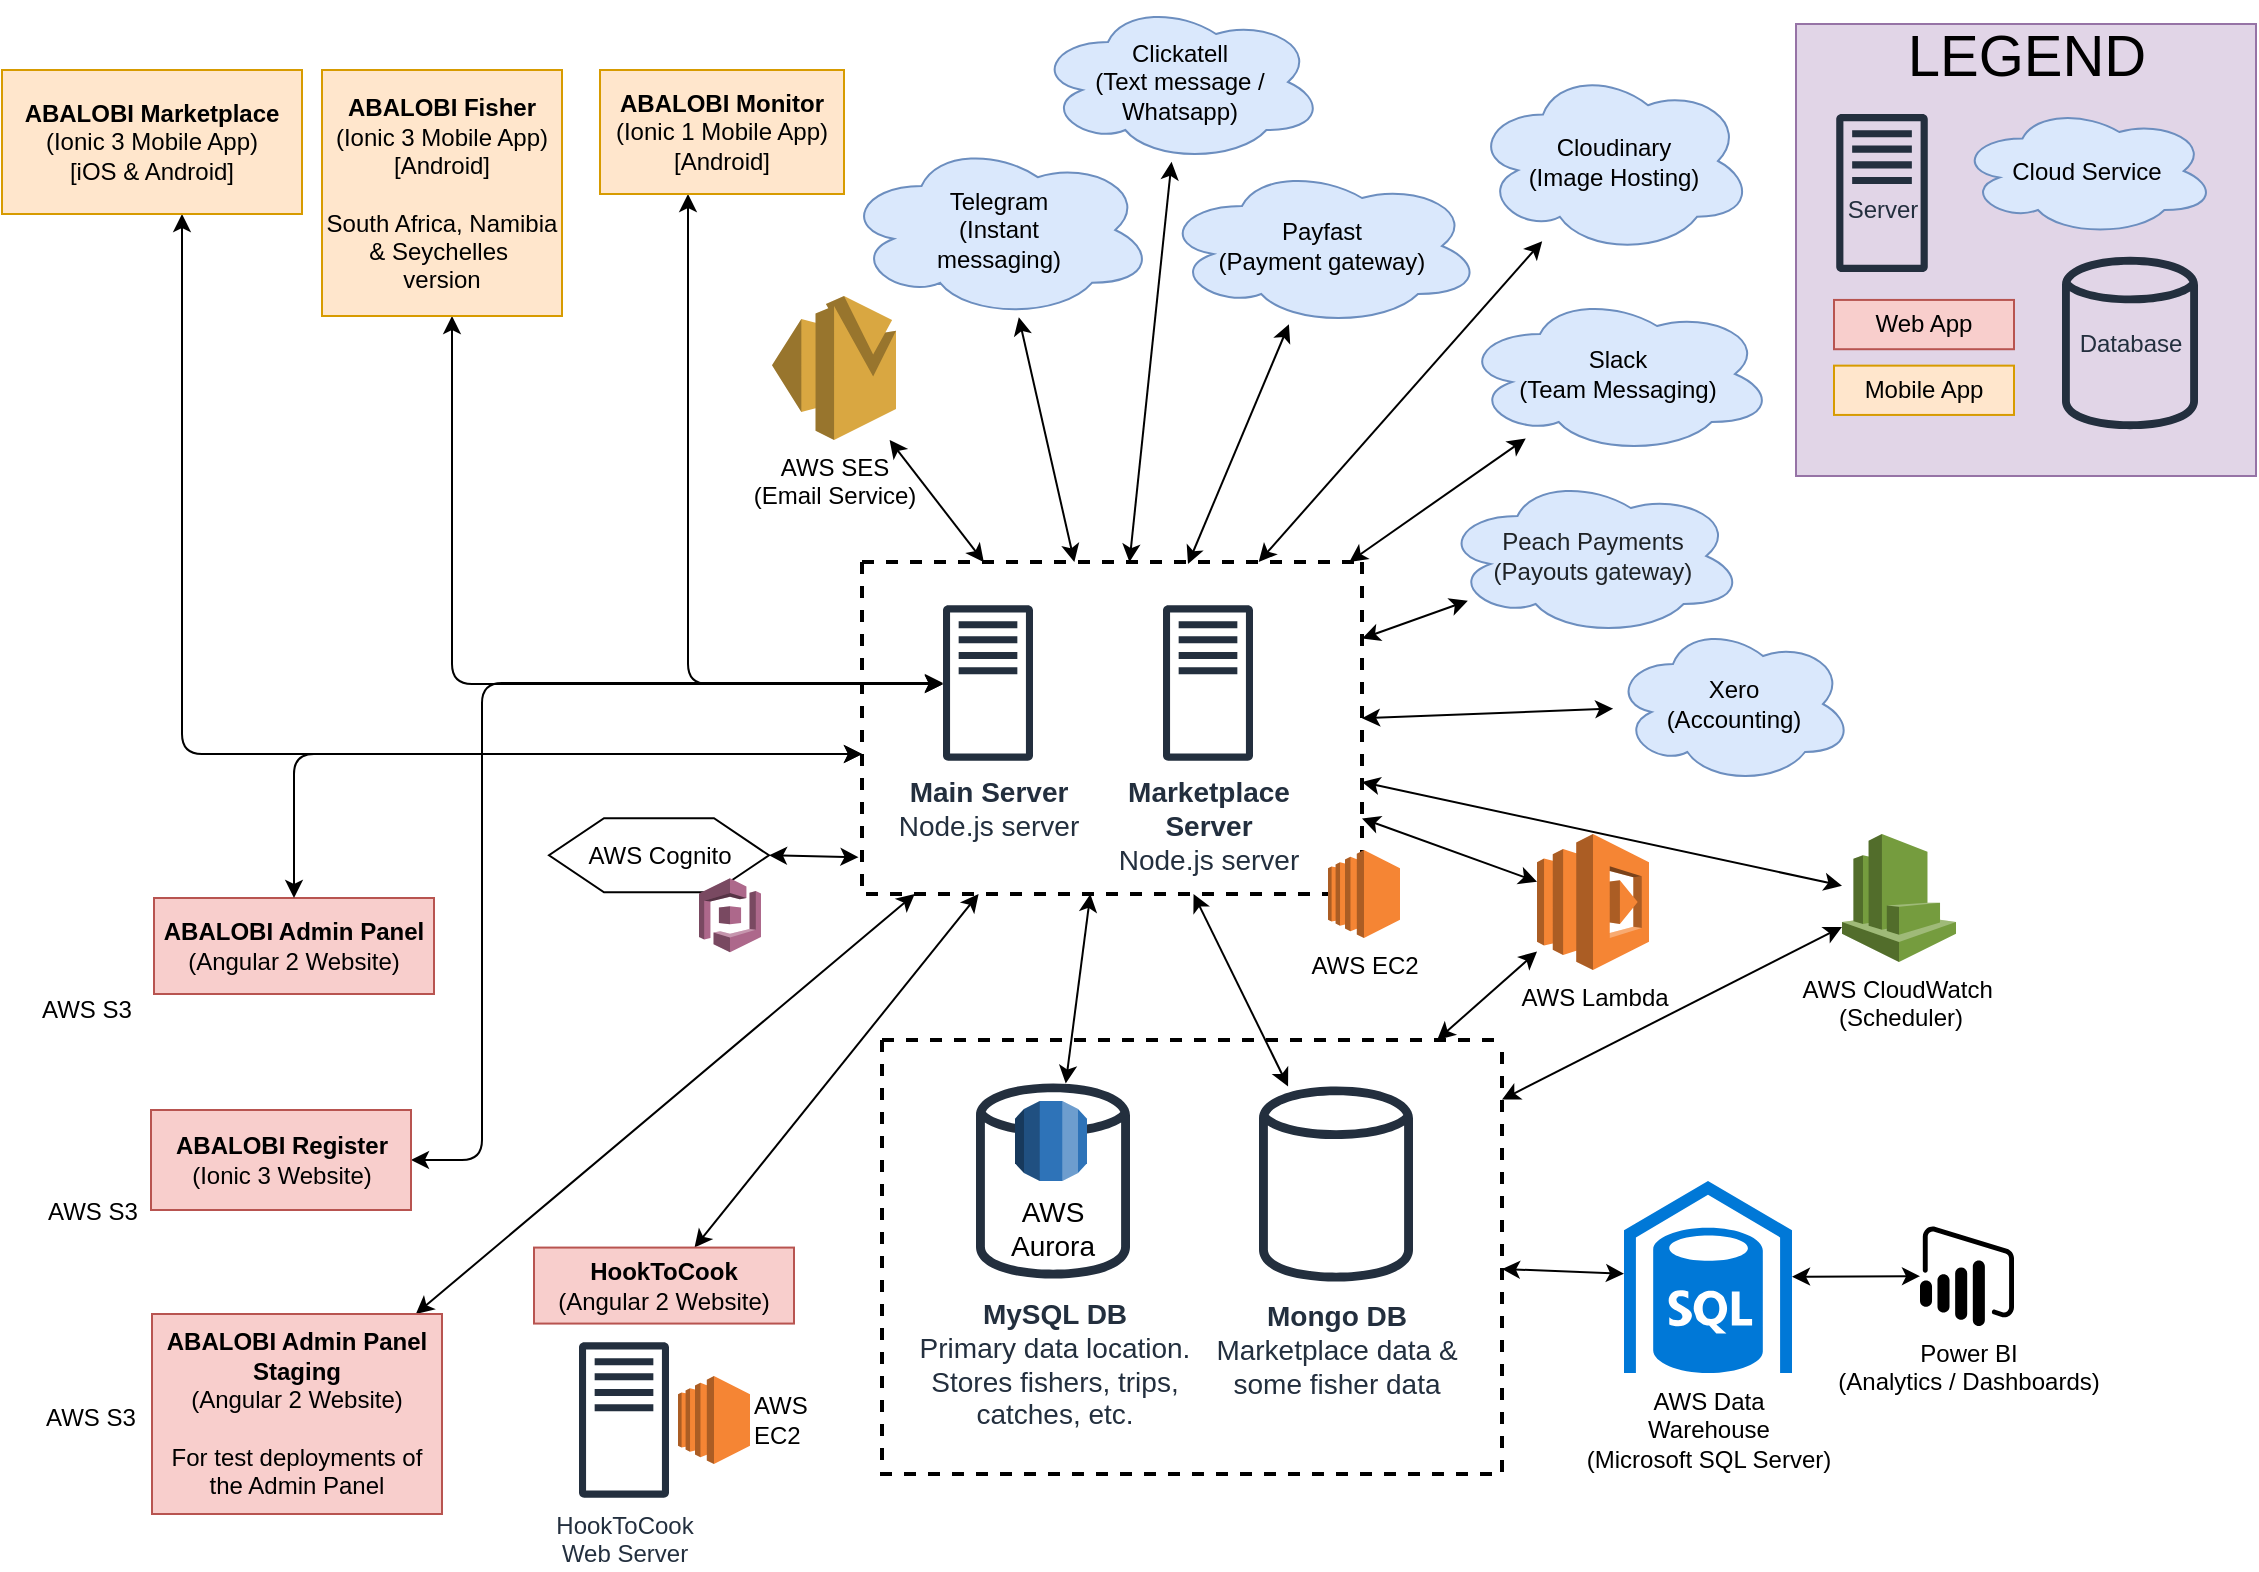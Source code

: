 <mxfile version="12.1.1" type="google" pages="1"><diagram id="f-h6Tbqm0O5GNlUeZ7rV" name="Page-1"><mxGraphModel dx="1422" dy="806" grid="1" gridSize="10" guides="1" tooltips="1" connect="1" arrows="1" fold="1" page="1" pageScale="1" pageWidth="1169" pageHeight="827" math="0" shadow="0"><root><mxCell id="qrlBUMnGv3hWM6R0HwUq-0"/><mxCell id="qrlBUMnGv3hWM6R0HwUq-1" parent="qrlBUMnGv3hWM6R0HwUq-0"/><mxCell id="EouqyniER2i-Be2wSCpQ-0" value="" style="group" parent="qrlBUMnGv3hWM6R0HwUq-1" vertex="1" connectable="0"><mxGeometry x="917" y="21" width="230" height="230" as="geometry"/></mxCell><mxCell id="EouqyniER2i-Be2wSCpQ-1" value="" style="rounded=0;whiteSpace=wrap;html=1;fillColor=#e1d5e7;strokeColor=#9673a6;" parent="EouqyniER2i-Be2wSCpQ-0" vertex="1"><mxGeometry y="4" width="230" height="226" as="geometry"/></mxCell><mxCell id="EouqyniER2i-Be2wSCpQ-5" value="Web App" style="rounded=0;whiteSpace=wrap;html=1;fillColor=#f8cecc;strokeColor=#b85450;" parent="EouqyniER2i-Be2wSCpQ-0" vertex="1"><mxGeometry x="19" y="141.964" width="90" height="24.643" as="geometry"/></mxCell><mxCell id="EouqyniER2i-Be2wSCpQ-6" value="Mobile App" style="rounded=0;whiteSpace=wrap;html=1;fillColor=#ffe6cc;strokeColor=#d79b00;" parent="EouqyniER2i-Be2wSCpQ-0" vertex="1"><mxGeometry x="19" y="174.821" width="90" height="24.643" as="geometry"/></mxCell><mxCell id="EouqyniER2i-Be2wSCpQ-7" value="Cloud Service" style="ellipse;shape=cloud;whiteSpace=wrap;html=1;fillColor=#dae8fc;strokeColor=#6c8ebf;" parent="EouqyniER2i-Be2wSCpQ-0" vertex="1"><mxGeometry x="81" y="45" width="129" height="65" as="geometry"/></mxCell><mxCell id="EouqyniER2i-Be2wSCpQ-8" value="LEGEND" style="text;html=1;strokeColor=none;fillColor=none;align=center;verticalAlign=middle;whiteSpace=wrap;fontSize=29;" parent="EouqyniER2i-Be2wSCpQ-0" vertex="1"><mxGeometry x="1" width="229" height="40.692" as="geometry"/></mxCell><mxCell id="EouqyniER2i-Be2wSCpQ-9" style="edgeStyle=orthogonalEdgeStyle;rounded=0;comic=0;html=1;exitX=0.25;exitY=0;entryX=0.25;entryY=0;shadow=0;startArrow=none;startFill=0;endArrow=none;endFill=0;jettySize=auto;orthogonalLoop=1;" parent="EouqyniER2i-Be2wSCpQ-0" source="EouqyniER2i-Be2wSCpQ-6" target="EouqyniER2i-Be2wSCpQ-6" edge="1"><mxGeometry relative="1" as="geometry"/></mxCell><mxCell id="XU6hAc2Qeo5tiOg--oHJ-12" value="&lt;br style=&quot;font-size: 12px;&quot;&gt;Server" style="outlineConnect=0;fontColor=#232F3E;gradientColor=none;fillColor=#232F3E;strokeColor=none;dashed=0;verticalLabelPosition=middle;verticalAlign=middle;align=center;html=1;fontSize=12;fontStyle=0;aspect=fixed;pointerEvents=1;shape=mxgraph.aws4.traditional_server;labelPosition=center;" parent="EouqyniER2i-Be2wSCpQ-0" vertex="1"><mxGeometry x="20" y="49" width="46" height="79" as="geometry"/></mxCell><mxCell id="XU6hAc2Qeo5tiOg--oHJ-31" value="Database" style="outlineConnect=0;fontColor=#232F3E;gradientColor=none;fillColor=#232F3E;strokeColor=none;dashed=0;verticalLabelPosition=middle;verticalAlign=middle;align=center;html=1;fontSize=12;fontStyle=0;aspect=fixed;pointerEvents=1;shape=mxgraph.aws4.generic_database;labelPosition=center;" parent="EouqyniER2i-Be2wSCpQ-0" vertex="1"><mxGeometry x="133" y="119" width="68" height="89" as="geometry"/></mxCell><mxCell id="ZC65TG8kXfFfZp8M1K-6-7" style="edgeStyle=none;rounded=1;orthogonalLoop=1;jettySize=auto;html=1;startArrow=classic;startFill=1;fontSize=14;" parent="qrlBUMnGv3hWM6R0HwUq-1" source="ivLaNfR0xUfEuqj1llC8-3" target="Xu-W26zA5uUnD1tafYUA-11" edge="1"><mxGeometry relative="1" as="geometry"/></mxCell><mxCell id="ZC65TG8kXfFfZp8M1K-6-8" style="edgeStyle=none;rounded=1;orthogonalLoop=1;jettySize=auto;html=1;startArrow=classic;startFill=1;fontSize=14;" parent="qrlBUMnGv3hWM6R0HwUq-1" source="ivLaNfR0xUfEuqj1llC8-3" target="Xu-W26zA5uUnD1tafYUA-8" edge="1"><mxGeometry relative="1" as="geometry"/></mxCell><mxCell id="ZC65TG8kXfFfZp8M1K-6-9" style="edgeStyle=none;rounded=1;orthogonalLoop=1;jettySize=auto;html=1;startArrow=classic;startFill=1;fontSize=14;" parent="qrlBUMnGv3hWM6R0HwUq-1" source="ivLaNfR0xUfEuqj1llC8-3" target="Xu-W26zA5uUnD1tafYUA-10" edge="1"><mxGeometry relative="1" as="geometry"/></mxCell><mxCell id="ivLaNfR0xUfEuqj1llC8-8" style="edgeStyle=orthogonalEdgeStyle;rounded=1;orthogonalLoop=1;jettySize=auto;html=1;startArrow=classic;startFill=1;fontSize=14;" parent="qrlBUMnGv3hWM6R0HwUq-1" source="Xu-W26zA5uUnD1tafYUA-0" target="GeLWbxCdzyzJVX9IOjc0-0" edge="1"><mxGeometry relative="1" as="geometry"><Array as="points"><mxPoint x="245" y="355"/></Array></mxGeometry></mxCell><mxCell id="Xu-W26zA5uUnD1tafYUA-0" value="&lt;b&gt;ABALOBI Fisher&lt;/b&gt;&lt;br&gt;(Ionic 3 Mobile App)&lt;br&gt;[Android]&lt;br&gt;&lt;br&gt;South Africa, Namibia &amp;amp; Seychelles&amp;nbsp; &lt;br&gt;version" style="rounded=0;whiteSpace=wrap;html=1;fillColor=#ffe6cc;strokeColor=#d79b00;" parent="qrlBUMnGv3hWM6R0HwUq-1" vertex="1"><mxGeometry x="180" y="48" width="120" height="123" as="geometry"/></mxCell><mxCell id="ivLaNfR0xUfEuqj1llC8-15" style="rounded=1;orthogonalLoop=1;jettySize=auto;html=1;startArrow=classic;startFill=1;fontSize=14;" parent="qrlBUMnGv3hWM6R0HwUq-1" source="Xu-W26zA5uUnD1tafYUA-1" target="ivLaNfR0xUfEuqj1llC8-3" edge="1"><mxGeometry relative="1" as="geometry"/></mxCell><mxCell id="ivLaNfR0xUfEuqj1llC8-16" style="rounded=1;orthogonalLoop=1;jettySize=auto;html=1;startArrow=classic;startFill=1;fontSize=14;exitX=1;exitY=0.5;exitDx=0;exitDy=0;entryX=-0.007;entryY=0.889;entryDx=0;entryDy=0;entryPerimeter=0;" parent="qrlBUMnGv3hWM6R0HwUq-1" source="EouqyniER2i-Be2wSCpQ-2" target="ivLaNfR0xUfEuqj1llC8-3" edge="1"><mxGeometry relative="1" as="geometry"><mxPoint x="534.5" y="374" as="targetPoint"/></mxGeometry></mxCell><mxCell id="Xu-W26zA5uUnD1tafYUA-2" value="&lt;b&gt;ABALOBI Admin Panel&lt;/b&gt;&lt;br&gt;(Angular 2&amp;nbsp;Website)" style="rounded=0;whiteSpace=wrap;html=1;fillColor=#f8cecc;strokeColor=#b85450;" parent="qrlBUMnGv3hWM6R0HwUq-1" vertex="1"><mxGeometry x="96" y="462" width="140" height="48" as="geometry"/></mxCell><mxCell id="XU6hAc2Qeo5tiOg--oHJ-8" style="edgeStyle=elbowEdgeStyle;rounded=1;orthogonalLoop=1;jettySize=auto;html=1;startArrow=classic;startFill=1;fontSize=14;" parent="qrlBUMnGv3hWM6R0HwUq-1" source="Xu-W26zA5uUnD1tafYUA-3" target="GeLWbxCdzyzJVX9IOjc0-0" edge="1"><mxGeometry relative="1" as="geometry"><Array as="points"><mxPoint x="260" y="480"/><mxPoint x="260" y="450"/><mxPoint x="375.5" y="424"/></Array></mxGeometry></mxCell><mxCell id="Xu-W26zA5uUnD1tafYUA-3" value="&lt;b&gt;ABALOBI Register&lt;/b&gt;&lt;br&gt;(Ionic 3 Website)" style="rounded=0;whiteSpace=wrap;html=1;fillColor=#f8cecc;strokeColor=#b85450;" parent="qrlBUMnGv3hWM6R0HwUq-1" vertex="1"><mxGeometry x="94.5" y="568" width="130" height="50" as="geometry"/></mxCell><mxCell id="ivLaNfR0xUfEuqj1llC8-14" style="edgeStyle=orthogonalEdgeStyle;rounded=1;orthogonalLoop=1;jettySize=auto;html=1;startArrow=classic;startFill=1;fontSize=14;" parent="qrlBUMnGv3hWM6R0HwUq-1" source="Xu-W26zA5uUnD1tafYUA-5" target="GeLWbxCdzyzJVX9IOjc0-0" edge="1"><mxGeometry relative="1" as="geometry"><Array as="points"><mxPoint x="363" y="355"/></Array></mxGeometry></mxCell><mxCell id="Xu-W26zA5uUnD1tafYUA-5" value="&lt;b&gt;ABALOBI Monitor&lt;/b&gt;&lt;br&gt;(Ionic 1 Mobile App)&lt;br&gt;[Android]" style="rounded=0;whiteSpace=wrap;html=1;fillColor=#ffe6cc;strokeColor=#d79b00;" parent="qrlBUMnGv3hWM6R0HwUq-1" vertex="1"><mxGeometry x="319" y="48" width="122" height="62" as="geometry"/></mxCell><mxCell id="n1cHA6rUaehbRqcjMFJX-1" value="" style="rounded=0;orthogonalLoop=1;jettySize=auto;html=1;exitX=0.652;exitY=0.006;exitDx=0;exitDy=0;exitPerimeter=0;startArrow=classic;startFill=1;" edge="1" parent="qrlBUMnGv3hWM6R0HwUq-1" source="ivLaNfR0xUfEuqj1llC8-3" target="n1cHA6rUaehbRqcjMFJX-0"><mxGeometry relative="1" as="geometry"/></mxCell><mxCell id="Xu-W26zA5uUnD1tafYUA-8" value="Clickatell&lt;br&gt;(Text message / Whatsapp)" style="ellipse;shape=cloud;whiteSpace=wrap;html=1;fillColor=#dae8fc;strokeColor=#6c8ebf;" parent="qrlBUMnGv3hWM6R0HwUq-1" vertex="1"><mxGeometry x="537" y="14" width="144" height="80" as="geometry"/></mxCell><mxCell id="n1cHA6rUaehbRqcjMFJX-0" value="Payfast &lt;br&gt;(Payment gateway)" style="ellipse;shape=cloud;whiteSpace=wrap;html=1;fillColor=#dae8fc;strokeColor=#6c8ebf;" vertex="1" parent="qrlBUMnGv3hWM6R0HwUq-1"><mxGeometry x="600" y="96" width="160" height="80" as="geometry"/></mxCell><mxCell id="n1cHA6rUaehbRqcjMFJX-5" value="" style="edgeStyle=none;rounded=0;orthogonalLoop=1;jettySize=auto;html=1;startArrow=classic;startFill=1;" edge="1" parent="qrlBUMnGv3hWM6R0HwUq-1" source="ivLaNfR0xUfEuqj1llC8-3" target="n1cHA6rUaehbRqcjMFJX-4"><mxGeometry relative="1" as="geometry"/></mxCell><mxCell id="Xu-W26zA5uUnD1tafYUA-9" value="Xero&lt;br&gt;(Accounting)" style="ellipse;shape=cloud;whiteSpace=wrap;html=1;fillColor=#dae8fc;strokeColor=#6c8ebf;" parent="qrlBUMnGv3hWM6R0HwUq-1" vertex="1"><mxGeometry x="825.5" y="325" width="120" height="80" as="geometry"/></mxCell><mxCell id="n1cHA6rUaehbRqcjMFJX-4" value="&lt;span style=&quot;color: rgb(31 , 35 , 38) ; text-align: left&quot;&gt;&lt;font style=&quot;font-size: 12px&quot;&gt;Peach Payments&lt;br&gt;(Payouts gateway)&lt;/font&gt;&lt;br&gt;&lt;/span&gt;" style="ellipse;shape=cloud;whiteSpace=wrap;html=1;fillColor=#dae8fc;strokeColor=#6c8ebf;" vertex="1" parent="qrlBUMnGv3hWM6R0HwUq-1"><mxGeometry x="740" y="251" width="151" height="80" as="geometry"/></mxCell><mxCell id="Xu-W26zA5uUnD1tafYUA-10" value="Slack&lt;br&gt;(Team Messaging)" style="ellipse;shape=cloud;whiteSpace=wrap;html=1;fillColor=#dae8fc;strokeColor=#6c8ebf;" parent="qrlBUMnGv3hWM6R0HwUq-1" vertex="1"><mxGeometry x="750" y="160" width="156" height="80" as="geometry"/></mxCell><mxCell id="Xu-W26zA5uUnD1tafYUA-11" value="Telegram&lt;br&gt;(Instant &lt;br&gt;messaging)" style="ellipse;shape=cloud;whiteSpace=wrap;html=1;fillColor=#dae8fc;strokeColor=#6c8ebf;" parent="qrlBUMnGv3hWM6R0HwUq-1" vertex="1"><mxGeometry x="441" y="84" width="155" height="88" as="geometry"/></mxCell><mxCell id="ivLaNfR0xUfEuqj1llC8-4" style="edgeStyle=none;rounded=1;orthogonalLoop=1;jettySize=auto;html=1;startArrow=classic;startFill=1;fontSize=14;" parent="qrlBUMnGv3hWM6R0HwUq-1" source="ivLaNfR0xUfEuqj1llC8-3" target="Xu-W26zA5uUnD1tafYUA-9" edge="1"><mxGeometry relative="1" as="geometry"/></mxCell><mxCell id="ivLaNfR0xUfEuqj1llC8-5" style="edgeStyle=none;rounded=1;orthogonalLoop=1;jettySize=auto;html=1;startArrow=classic;startFill=1;fontSize=14;" parent="qrlBUMnGv3hWM6R0HwUq-1" source="ivLaNfR0xUfEuqj1llC8-3" target="GeLWbxCdzyzJVX9IOjc0-3" edge="1"><mxGeometry relative="1" as="geometry"/></mxCell><mxCell id="ivLaNfR0xUfEuqj1llC8-6" style="edgeStyle=none;rounded=1;orthogonalLoop=1;jettySize=auto;html=1;startArrow=classic;startFill=1;fontSize=14;" parent="qrlBUMnGv3hWM6R0HwUq-1" source="ivLaNfR0xUfEuqj1llC8-3" target="GeLWbxCdzyzJVX9IOjc0-2" edge="1"><mxGeometry relative="1" as="geometry"/></mxCell><mxCell id="ivLaNfR0xUfEuqj1llC8-3" value="" style="swimlane;dashed=1;strokeWidth=2;fontSize=14;startSize=0;" parent="qrlBUMnGv3hWM6R0HwUq-1" vertex="1"><mxGeometry x="450" y="294" width="250" height="166" as="geometry"><mxRectangle x="760" y="380" width="50" height="40" as="alternateBounds"/></mxGeometry></mxCell><mxCell id="GeLWbxCdzyzJVX9IOjc0-0" value="&lt;b&gt;Main Server&lt;/b&gt;&lt;br&gt;Node.js server" style="outlineConnect=0;fontColor=#232F3E;gradientColor=none;fillColor=#232F3E;strokeColor=none;dashed=0;verticalLabelPosition=bottom;verticalAlign=top;align=center;html=1;fontSize=14;fontStyle=0;aspect=fixed;pointerEvents=1;shape=mxgraph.aws4.traditional_server;labelPosition=center;" parent="ivLaNfR0xUfEuqj1llC8-3" vertex="1"><mxGeometry x="40.5" y="21.5" width="45" height="78" as="geometry"/></mxCell><mxCell id="GeLWbxCdzyzJVX9IOjc0-1" value="&lt;b&gt;Marketplace &lt;br style=&quot;font-size: 14px&quot;&gt;Server&lt;br&gt;&lt;/b&gt;Node.js server&lt;b&gt;&lt;br&gt;&lt;/b&gt;" style="outlineConnect=0;fontColor=#232F3E;gradientColor=none;fillColor=#232F3E;strokeColor=none;dashed=0;verticalLabelPosition=bottom;verticalAlign=top;align=center;html=1;fontSize=14;fontStyle=0;aspect=fixed;pointerEvents=1;shape=mxgraph.aws4.traditional_server;labelPosition=center;" parent="ivLaNfR0xUfEuqj1llC8-3" vertex="1"><mxGeometry x="150.5" y="21.5" width="45" height="78" as="geometry"/></mxCell><mxCell id="ivLaNfR0xUfEuqj1llC8-11" value="AWS EC2" style="outlineConnect=0;dashed=0;verticalLabelPosition=bottom;verticalAlign=top;align=center;html=1;shape=mxgraph.aws3.ec2;fillColor=#F58534;gradientColor=none;strokeWidth=2;fontSize=12;" parent="qrlBUMnGv3hWM6R0HwUq-1" vertex="1"><mxGeometry x="683" y="438" width="36" height="44" as="geometry"/></mxCell><mxCell id="ivLaNfR0xUfEuqj1llC8-12" value="" style="swimlane;dashed=1;strokeWidth=2;fontSize=14;startSize=0;" parent="qrlBUMnGv3hWM6R0HwUq-1" vertex="1"><mxGeometry x="460" y="533" width="310" height="217" as="geometry"><mxRectangle x="740" y="597" width="50" height="40" as="alternateBounds"/></mxGeometry></mxCell><mxCell id="GeLWbxCdzyzJVX9IOjc0-3" value="&lt;b&gt;Mongo DB&lt;br&gt;&lt;/b&gt;Marketplace data &amp;amp;&lt;br&gt;some fisher data" style="outlineConnect=0;fontColor=#232F3E;gradientColor=none;fillColor=#232F3E;strokeColor=none;dashed=0;verticalLabelPosition=bottom;verticalAlign=top;align=center;html=1;fontSize=14;fontStyle=0;aspect=fixed;pointerEvents=1;shape=mxgraph.aws4.generic_database;" parent="ivLaNfR0xUfEuqj1llC8-12" vertex="1"><mxGeometry x="188.5" y="21.5" width="77" height="101" as="geometry"/></mxCell><mxCell id="GeLWbxCdzyzJVX9IOjc0-2" value="&lt;b&gt;MySQL DB&lt;/b&gt;&lt;br&gt;Primary data location.&lt;br&gt;Stores fishers, trips, &lt;br&gt;catches,&amp;nbsp;etc." style="outlineConnect=0;fontColor=#232F3E;gradientColor=none;fillColor=#232F3E;strokeColor=none;dashed=0;verticalLabelPosition=bottom;verticalAlign=top;align=center;html=1;fontSize=14;fontStyle=0;aspect=fixed;pointerEvents=1;shape=mxgraph.aws4.generic_database;" parent="ivLaNfR0xUfEuqj1llC8-12" vertex="1"><mxGeometry x="47" y="19.5" width="77" height="102" as="geometry"/></mxCell><mxCell id="ivLaNfR0xUfEuqj1llC8-13" value="AWS&lt;br&gt;Aurora" style="outlineConnect=0;dashed=0;verticalLabelPosition=bottom;verticalAlign=top;align=center;html=1;shape=mxgraph.aws3.rds;fillColor=#2E73B8;gradientColor=none;strokeWidth=2;fontSize=14;" parent="ivLaNfR0xUfEuqj1llC8-12" vertex="1"><mxGeometry x="66.5" y="30.5" width="36" height="40" as="geometry"/></mxCell><mxCell id="ivLaNfR0xUfEuqj1llC8-18" value="" style="group" parent="qrlBUMnGv3hWM6R0HwUq-1" vertex="1" connectable="0"><mxGeometry x="286" y="646.786" width="130" height="115.214" as="geometry"/></mxCell><mxCell id="Xu-W26zA5uUnD1tafYUA-1" value="&lt;b&gt;HookToCook&lt;/b&gt;&lt;br&gt;(Angular 2 Website)" style="rounded=0;whiteSpace=wrap;html=1;fillColor=#f8cecc;strokeColor=#b85450;" parent="ivLaNfR0xUfEuqj1llC8-18" vertex="1"><mxGeometry y="-10" width="130" height="38" as="geometry"/></mxCell><mxCell id="Xu-W26zA5uUnD1tafYUA-12" value="HookToCook &lt;br&gt;Web Server" style="outlineConnect=0;fontColor=#232F3E;gradientColor=none;fillColor=#232F3E;strokeColor=none;dashed=0;verticalLabelPosition=bottom;verticalAlign=top;align=center;html=1;fontSize=12;fontStyle=0;aspect=fixed;pointerEvents=1;shape=mxgraph.aws4.traditional_server;" parent="ivLaNfR0xUfEuqj1llC8-18" vertex="1"><mxGeometry x="22.5" y="37.214" width="45" height="78" as="geometry"/></mxCell><mxCell id="ivLaNfR0xUfEuqj1llC8-17" value="AWS&lt;br style=&quot;font-size: 12px;&quot;&gt;EC2" style="outlineConnect=0;dashed=0;verticalLabelPosition=middle;verticalAlign=middle;align=left;html=1;shape=mxgraph.aws3.ec2;fillColor=#F58534;gradientColor=none;strokeWidth=2;fontSize=12;labelPosition=right;" parent="ivLaNfR0xUfEuqj1llC8-18" vertex="1"><mxGeometry x="72" y="54.214" width="36" height="44" as="geometry"/></mxCell><mxCell id="8UEbRpYFOeGLwgv1bn8f-1" value="" style="group" parent="qrlBUMnGv3hWM6R0HwUq-1" vertex="1" connectable="0"><mxGeometry x="303.5" y="422.143" width="100" height="67.357" as="geometry"/></mxCell><mxCell id="EouqyniER2i-Be2wSCpQ-2" value="AWS Cognito" style="shape=hexagon;perimeter=hexagonPerimeter2;whiteSpace=wrap;html=1;" parent="8UEbRpYFOeGLwgv1bn8f-1" vertex="1"><mxGeometry x="-10" width="110" height="37" as="geometry"/></mxCell><mxCell id="8UEbRpYFOeGLwgv1bn8f-0" value="" style="outlineConnect=0;dashed=0;verticalLabelPosition=bottom;verticalAlign=top;align=center;html=1;shape=mxgraph.aws3.cognito;fillColor=#AD688B;gradientColor=none;strokeWidth=2;fontSize=14;" parent="8UEbRpYFOeGLwgv1bn8f-1" vertex="1"><mxGeometry x="65" y="30" width="31" height="37" as="geometry"/></mxCell><mxCell id="8UEbRpYFOeGLwgv1bn8f-2" style="rounded=1;orthogonalLoop=1;jettySize=auto;html=1;startArrow=classic;startFill=1;fontSize=14;edgeStyle=orthogonalEdgeStyle;" parent="qrlBUMnGv3hWM6R0HwUq-1" source="ivLaNfR0xUfEuqj1llC8-3" target="Xu-W26zA5uUnD1tafYUA-2" edge="1"><mxGeometry relative="1" as="geometry"><mxPoint x="440" y="390" as="sourcePoint"/><Array as="points"><mxPoint x="166" y="390"/></Array></mxGeometry></mxCell><mxCell id="XU6hAc2Qeo5tiOg--oHJ-5" style="edgeStyle=none;rounded=1;orthogonalLoop=1;jettySize=auto;html=1;startArrow=classic;startFill=1;fontSize=14;" parent="qrlBUMnGv3hWM6R0HwUq-1" source="XU6hAc2Qeo5tiOg--oHJ-0" target="XU6hAc2Qeo5tiOg--oHJ-4" edge="1"><mxGeometry relative="1" as="geometry"/></mxCell><mxCell id="XU6hAc2Qeo5tiOg--oHJ-19" style="edgeStyle=none;rounded=1;orthogonalLoop=1;jettySize=auto;html=1;startArrow=classic;startFill=1;fontSize=12;" parent="qrlBUMnGv3hWM6R0HwUq-1" source="XU6hAc2Qeo5tiOg--oHJ-0" target="ivLaNfR0xUfEuqj1llC8-12" edge="1"><mxGeometry relative="1" as="geometry"/></mxCell><mxCell id="XU6hAc2Qeo5tiOg--oHJ-0" value="AWS Data &lt;br style=&quot;font-size: 12px;&quot;&gt;Warehouse&lt;br style=&quot;font-size: 12px;&quot;&gt;(Microsoft SQL Server)" style="pointerEvents=1;shadow=0;dashed=0;html=1;strokeColor=none;labelPosition=center;verticalLabelPosition=bottom;verticalAlign=top;align=center;shape=mxgraph.mscae.deprecated.sql_data_warehouse;fillColor=#0078D7;fontSize=12;" parent="qrlBUMnGv3hWM6R0HwUq-1" vertex="1"><mxGeometry x="831" y="603.5" width="84" height="96" as="geometry"/></mxCell><mxCell id="XU6hAc2Qeo5tiOg--oHJ-2" style="edgeStyle=none;rounded=1;orthogonalLoop=1;jettySize=auto;html=1;startArrow=classic;startFill=1;fontSize=14;" parent="qrlBUMnGv3hWM6R0HwUq-1" source="XU6hAc2Qeo5tiOg--oHJ-1" target="ivLaNfR0xUfEuqj1llC8-3" edge="1"><mxGeometry relative="1" as="geometry"/></mxCell><mxCell id="XU6hAc2Qeo5tiOg--oHJ-1" value="AWS SES&lt;br style=&quot;font-size: 12px;&quot;&gt;(Email Service)" style="outlineConnect=0;dashed=0;verticalLabelPosition=bottom;verticalAlign=top;align=center;html=1;shape=mxgraph.aws3.ses;fillColor=#D9A741;gradientColor=none;strokeWidth=2;fontSize=12;" parent="qrlBUMnGv3hWM6R0HwUq-1" vertex="1"><mxGeometry x="405" y="161" width="62" height="72" as="geometry"/></mxCell><mxCell id="XU6hAc2Qeo5tiOg--oHJ-4" value="Power BI &lt;br&gt;(Analytics / Dashboards)" style="shadow=0;dashed=0;strokeColor=none;html=1;labelPosition=center;verticalLabelPosition=bottom;verticalAlign=top;align=center;shape=mxgraph.mscae.other.bi_product_icon;fillColor=#000000;pointerEvents=1;fontSize=12;" parent="qrlBUMnGv3hWM6R0HwUq-1" vertex="1"><mxGeometry x="979" y="626" width="47" height="50" as="geometry"/></mxCell><mxCell id="XU6hAc2Qeo5tiOg--oHJ-7" style="edgeStyle=elbowEdgeStyle;rounded=1;orthogonalLoop=1;jettySize=auto;html=1;startArrow=classic;startFill=1;fontSize=14;" parent="qrlBUMnGv3hWM6R0HwUq-1" source="XU6hAc2Qeo5tiOg--oHJ-6" target="ivLaNfR0xUfEuqj1llC8-3" edge="1"><mxGeometry relative="1" as="geometry"><Array as="points"><mxPoint x="110" y="390"/><mxPoint x="95" y="250"/><mxPoint x="120" y="260"/><mxPoint x="115" y="190"/><mxPoint x="89.5" y="273.5"/></Array></mxGeometry></mxCell><mxCell id="XU6hAc2Qeo5tiOg--oHJ-6" value="&lt;b&gt;ABALOBI Marketplace&lt;/b&gt;&lt;br&gt;(Ionic 3 Mobile App)&lt;br&gt;[iOS &amp;amp; Android]" style="rounded=0;whiteSpace=wrap;html=1;fillColor=#ffe6cc;strokeColor=#d79b00;" parent="qrlBUMnGv3hWM6R0HwUq-1" vertex="1"><mxGeometry x="20" y="48" width="150" height="72" as="geometry"/></mxCell><mxCell id="XU6hAc2Qeo5tiOg--oHJ-11" style="rounded=1;orthogonalLoop=1;jettySize=auto;html=1;startArrow=classic;startFill=1;fontSize=14;" parent="qrlBUMnGv3hWM6R0HwUq-1" source="XU6hAc2Qeo5tiOg--oHJ-9" target="ivLaNfR0xUfEuqj1llC8-3" edge="1"><mxGeometry relative="1" as="geometry"/></mxCell><mxCell id="XU6hAc2Qeo5tiOg--oHJ-9" value="Cloudinary &lt;br&gt;(Image Hosting)" style="ellipse;shape=cloud;whiteSpace=wrap;html=1;fillColor=#dae8fc;strokeColor=#6c8ebf;" parent="qrlBUMnGv3hWM6R0HwUq-1" vertex="1"><mxGeometry x="755.5" y="47" width="140" height="93" as="geometry"/></mxCell><mxCell id="XU6hAc2Qeo5tiOg--oHJ-17" style="rounded=1;orthogonalLoop=1;jettySize=auto;html=1;startArrow=classic;startFill=1;fontSize=12;" parent="qrlBUMnGv3hWM6R0HwUq-1" source="XU6hAc2Qeo5tiOg--oHJ-13" target="ivLaNfR0xUfEuqj1llC8-3" edge="1"><mxGeometry relative="1" as="geometry"/></mxCell><mxCell id="XU6hAc2Qeo5tiOg--oHJ-18" style="edgeStyle=none;rounded=1;orthogonalLoop=1;jettySize=auto;html=1;startArrow=classic;startFill=1;fontSize=12;" parent="qrlBUMnGv3hWM6R0HwUq-1" source="XU6hAc2Qeo5tiOg--oHJ-13" target="ivLaNfR0xUfEuqj1llC8-12" edge="1"><mxGeometry relative="1" as="geometry"/></mxCell><mxCell id="XU6hAc2Qeo5tiOg--oHJ-13" value="AWS Lambda" style="outlineConnect=0;dashed=0;verticalLabelPosition=bottom;verticalAlign=top;align=center;html=1;shape=mxgraph.aws3.lambda;fillColor=#F58534;gradientColor=none;strokeWidth=2;fontSize=12;" parent="qrlBUMnGv3hWM6R0HwUq-1" vertex="1"><mxGeometry x="787.5" y="430" width="56" height="68" as="geometry"/></mxCell><mxCell id="XU6hAc2Qeo5tiOg--oHJ-20" value="AWS S3" style="shape=image;html=1;verticalAlign=top;verticalLabelPosition=bottom;labelBackgroundColor=#ffffff;imageAspect=0;aspect=fixed;image=https://cdn2.iconfinder.com/data/icons/amazon-aws-stencils/100/Storage__Content_Delivery_Amazon_S3_Bucket-128.png;dashed=1;strokeWidth=2;fontSize=12;imageBackground=none;" parent="qrlBUMnGv3hWM6R0HwUq-1" vertex="1"><mxGeometry x="31" y="442" width="62" height="62" as="geometry"/></mxCell><mxCell id="XU6hAc2Qeo5tiOg--oHJ-22" value="AWS S3" style="shape=image;html=1;verticalAlign=top;verticalLabelPosition=bottom;labelBackgroundColor=#ffffff;imageAspect=0;aspect=fixed;image=https://cdn2.iconfinder.com/data/icons/amazon-aws-stencils/100/Storage__Content_Delivery_Amazon_S3_Bucket-128.png;dashed=1;strokeWidth=2;fontSize=12;imageBackground=none;" parent="qrlBUMnGv3hWM6R0HwUq-1" vertex="1"><mxGeometry x="34" y="543" width="62" height="62" as="geometry"/></mxCell><mxCell id="XU6hAc2Qeo5tiOg--oHJ-24" style="edgeStyle=none;rounded=1;orthogonalLoop=1;jettySize=auto;html=1;startArrow=classic;startFill=1;fontSize=12;" parent="qrlBUMnGv3hWM6R0HwUq-1" source="XU6hAc2Qeo5tiOg--oHJ-23" target="ivLaNfR0xUfEuqj1llC8-3" edge="1"><mxGeometry relative="1" as="geometry"/></mxCell><mxCell id="XU6hAc2Qeo5tiOg--oHJ-23" value="&lt;b&gt;ABALOBI Admin Panel Staging&lt;/b&gt;&lt;br&gt;(Angular 2 Website)&lt;br&gt;&lt;br&gt;For test deployments of the Admin Panel" style="rounded=0;whiteSpace=wrap;html=1;fillColor=#f8cecc;strokeColor=#b85450;" parent="qrlBUMnGv3hWM6R0HwUq-1" vertex="1"><mxGeometry x="95" y="670" width="145" height="100" as="geometry"/></mxCell><mxCell id="XU6hAc2Qeo5tiOg--oHJ-25" value="AWS S3" style="shape=image;html=1;verticalAlign=top;verticalLabelPosition=bottom;labelBackgroundColor=#ffffff;imageAspect=0;aspect=fixed;image=https://cdn2.iconfinder.com/data/icons/amazon-aws-stencils/100/Storage__Content_Delivery_Amazon_S3_Bucket-128.png;dashed=1;strokeWidth=2;fontSize=12;imageBackground=none;" parent="qrlBUMnGv3hWM6R0HwUq-1" vertex="1"><mxGeometry x="33" y="645.5" width="62" height="62" as="geometry"/></mxCell><mxCell id="n1cHA6rUaehbRqcjMFJX-9" style="edgeStyle=none;rounded=0;orthogonalLoop=1;jettySize=auto;html=1;startArrow=classic;startFill=1;" edge="1" parent="qrlBUMnGv3hWM6R0HwUq-1" source="n1cHA6rUaehbRqcjMFJX-7" target="ivLaNfR0xUfEuqj1llC8-12"><mxGeometry relative="1" as="geometry"/></mxCell><mxCell id="n1cHA6rUaehbRqcjMFJX-10" style="edgeStyle=none;rounded=0;orthogonalLoop=1;jettySize=auto;html=1;startArrow=classic;startFill=1;" edge="1" parent="qrlBUMnGv3hWM6R0HwUq-1" source="n1cHA6rUaehbRqcjMFJX-7" target="ivLaNfR0xUfEuqj1llC8-3"><mxGeometry relative="1" as="geometry"/></mxCell><mxCell id="n1cHA6rUaehbRqcjMFJX-7" value="&lt;div&gt;&lt;span&gt;AWS CloudWatch&amp;nbsp;&lt;/span&gt;&lt;/div&gt;&lt;div&gt;&lt;span&gt;(Scheduler)&lt;/span&gt;&lt;/div&gt;" style="outlineConnect=0;dashed=0;verticalLabelPosition=bottom;verticalAlign=top;align=center;html=1;shape=mxgraph.aws3.cloudwatch;fillColor=#759C3E;gradientColor=none;" vertex="1" parent="qrlBUMnGv3hWM6R0HwUq-1"><mxGeometry x="940" y="430" width="57" height="64" as="geometry"/></mxCell></root></mxGraphModel></diagram></mxfile>